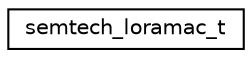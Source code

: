 digraph "Graphical Class Hierarchy"
{
 // LATEX_PDF_SIZE
  edge [fontname="Helvetica",fontsize="10",labelfontname="Helvetica",labelfontsize="10"];
  node [fontname="Helvetica",fontsize="10",shape=record];
  rankdir="LR";
  Node0 [label="semtech_loramac_t",height=0.2,width=0.4,color="black", fillcolor="white", style="filled",URL="$structsemtech__loramac__t.html",tooltip="Semtech LoRaMAC descriptor."];
}
